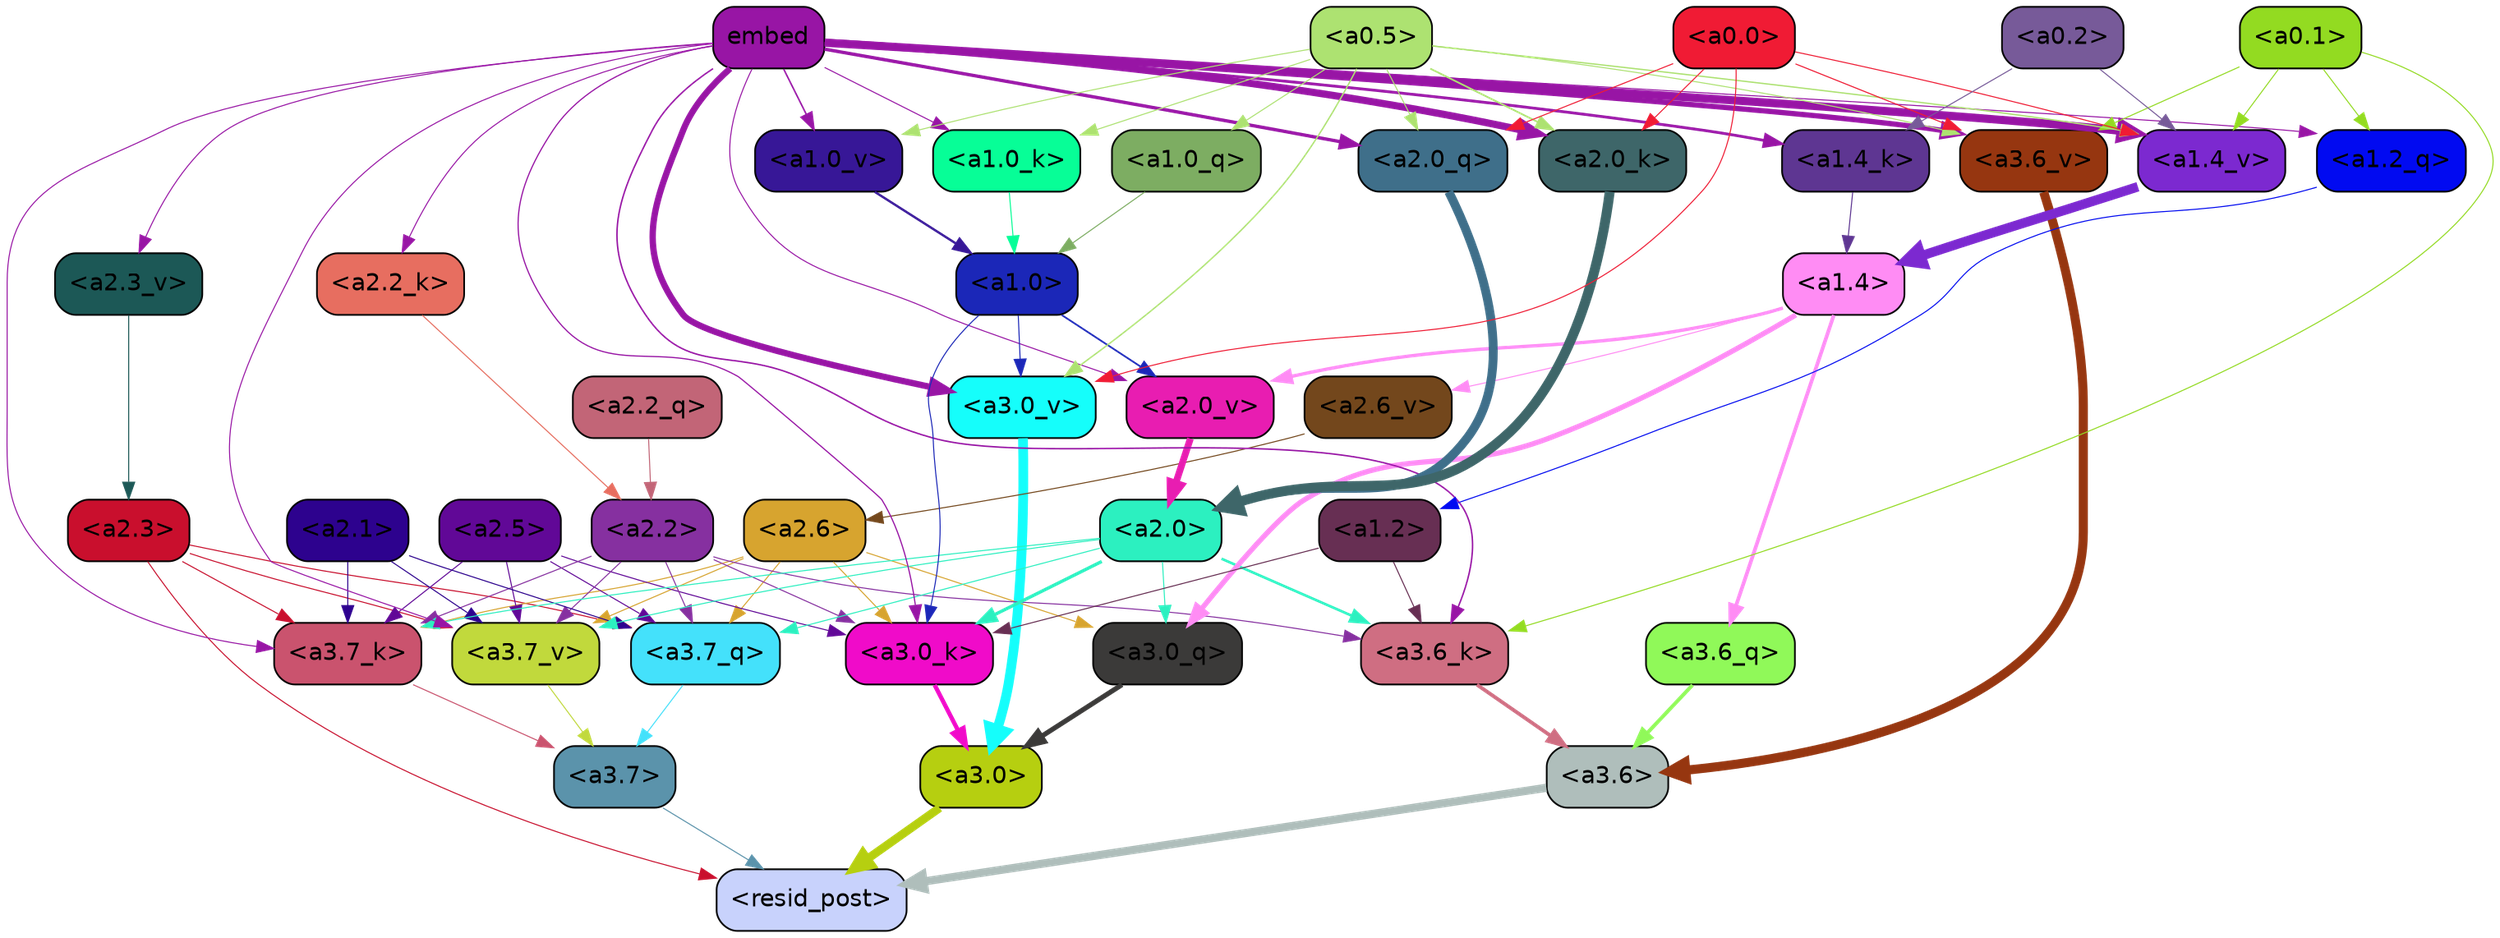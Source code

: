 strict digraph "" {
	graph [bgcolor=transparent,
		layout=dot,
		overlap=false,
		splines=true
	];
	"<a3.7>"	[color=black,
		fillcolor="#5b93ab",
		fontname=Helvetica,
		shape=box,
		style="filled, rounded"];
	"<resid_post>"	[color=black,
		fillcolor="#c8d2fc",
		fontname=Helvetica,
		shape=box,
		style="filled, rounded"];
	"<a3.7>" -> "<resid_post>"	[color="#5b93ab",
		penwidth=0.6];
	"<a3.6>"	[color=black,
		fillcolor="#afbebb",
		fontname=Helvetica,
		shape=box,
		style="filled, rounded"];
	"<a3.6>" -> "<resid_post>"	[color="#afbebb",
		penwidth=4.7534414529800415];
	"<a3.0>"	[color=black,
		fillcolor="#b6cf10",
		fontname=Helvetica,
		shape=box,
		style="filled, rounded"];
	"<a3.0>" -> "<resid_post>"	[color="#b6cf10",
		penwidth=4.898576855659485];
	"<a2.3>"	[color=black,
		fillcolor="#c90f2d",
		fontname=Helvetica,
		shape=box,
		style="filled, rounded"];
	"<a2.3>" -> "<resid_post>"	[color="#c90f2d",
		penwidth=0.6];
	"<a3.7_q>"	[color=black,
		fillcolor="#44e1fb",
		fontname=Helvetica,
		shape=box,
		style="filled, rounded"];
	"<a2.3>" -> "<a3.7_q>"	[color="#c90f2d",
		penwidth=0.6];
	"<a3.7_k>"	[color=black,
		fillcolor="#ca536e",
		fontname=Helvetica,
		shape=box,
		style="filled, rounded"];
	"<a2.3>" -> "<a3.7_k>"	[color="#c90f2d",
		penwidth=0.6];
	"<a3.7_v>"	[color=black,
		fillcolor="#c1d93c",
		fontname=Helvetica,
		shape=box,
		style="filled, rounded"];
	"<a2.3>" -> "<a3.7_v>"	[color="#c90f2d",
		penwidth=0.6];
	"<a3.7_q>" -> "<a3.7>"	[color="#44e1fb",
		penwidth=0.6];
	"<a3.6_q>"	[color=black,
		fillcolor="#90f959",
		fontname=Helvetica,
		shape=box,
		style="filled, rounded"];
	"<a3.6_q>" -> "<a3.6>"	[color="#90f959",
		penwidth=2.160832464694977];
	"<a3.0_q>"	[color=black,
		fillcolor="#3b3a39",
		fontname=Helvetica,
		shape=box,
		style="filled, rounded"];
	"<a3.0_q>" -> "<a3.0>"	[color="#3b3a39",
		penwidth=2.870753765106201];
	"<a3.7_k>" -> "<a3.7>"	[color="#ca536e",
		penwidth=0.6];
	"<a3.6_k>"	[color=black,
		fillcolor="#cf6e82",
		fontname=Helvetica,
		shape=box,
		style="filled, rounded"];
	"<a3.6_k>" -> "<a3.6>"	[color="#cf6e82",
		penwidth=2.13908451795578];
	"<a3.0_k>"	[color=black,
		fillcolor="#f00bc9",
		fontname=Helvetica,
		shape=box,
		style="filled, rounded"];
	"<a3.0_k>" -> "<a3.0>"	[color="#f00bc9",
		penwidth=2.520303964614868];
	"<a3.7_v>" -> "<a3.7>"	[color="#c1d93c",
		penwidth=0.6];
	"<a3.6_v>"	[color=black,
		fillcolor="#963610",
		fontname=Helvetica,
		shape=box,
		style="filled, rounded"];
	"<a3.6_v>" -> "<a3.6>"	[color="#963610",
		penwidth=5.297133803367615];
	"<a3.0_v>"	[color=black,
		fillcolor="#15fefb",
		fontname=Helvetica,
		shape=box,
		style="filled, rounded"];
	"<a3.0_v>" -> "<a3.0>"	[color="#15fefb",
		penwidth=5.680712580680847];
	"<a2.6>"	[color=black,
		fillcolor="#d7a42f",
		fontname=Helvetica,
		shape=box,
		style="filled, rounded"];
	"<a2.6>" -> "<a3.7_q>"	[color="#d7a42f",
		penwidth=0.6];
	"<a2.6>" -> "<a3.0_q>"	[color="#d7a42f",
		penwidth=0.6];
	"<a2.6>" -> "<a3.7_k>"	[color="#d7a42f",
		penwidth=0.6];
	"<a2.6>" -> "<a3.0_k>"	[color="#d7a42f",
		penwidth=0.6];
	"<a2.6>" -> "<a3.7_v>"	[color="#d7a42f",
		penwidth=0.6];
	"<a2.5>"	[color=black,
		fillcolor="#610897",
		fontname=Helvetica,
		shape=box,
		style="filled, rounded"];
	"<a2.5>" -> "<a3.7_q>"	[color="#610897",
		penwidth=0.6];
	"<a2.5>" -> "<a3.7_k>"	[color="#610897",
		penwidth=0.6];
	"<a2.5>" -> "<a3.0_k>"	[color="#610897",
		penwidth=0.6];
	"<a2.5>" -> "<a3.7_v>"	[color="#610897",
		penwidth=0.6];
	"<a2.2>"	[color=black,
		fillcolor="#8630a0",
		fontname=Helvetica,
		shape=box,
		style="filled, rounded"];
	"<a2.2>" -> "<a3.7_q>"	[color="#8630a0",
		penwidth=0.6];
	"<a2.2>" -> "<a3.7_k>"	[color="#8630a0",
		penwidth=0.6];
	"<a2.2>" -> "<a3.6_k>"	[color="#8630a0",
		penwidth=0.6];
	"<a2.2>" -> "<a3.0_k>"	[color="#8630a0",
		penwidth=0.6];
	"<a2.2>" -> "<a3.7_v>"	[color="#8630a0",
		penwidth=0.6];
	"<a2.1>"	[color=black,
		fillcolor="#2d028e",
		fontname=Helvetica,
		shape=box,
		style="filled, rounded"];
	"<a2.1>" -> "<a3.7_q>"	[color="#2d028e",
		penwidth=0.6];
	"<a2.1>" -> "<a3.7_k>"	[color="#2d028e",
		penwidth=0.6];
	"<a2.1>" -> "<a3.7_v>"	[color="#2d028e",
		penwidth=0.6];
	"<a2.0>"	[color=black,
		fillcolor="#2cf0c0",
		fontname=Helvetica,
		shape=box,
		style="filled, rounded"];
	"<a2.0>" -> "<a3.7_q>"	[color="#2cf0c0",
		penwidth=0.6];
	"<a2.0>" -> "<a3.0_q>"	[color="#2cf0c0",
		penwidth=0.6];
	"<a2.0>" -> "<a3.7_k>"	[color="#2cf0c0",
		penwidth=0.6];
	"<a2.0>" -> "<a3.6_k>"	[color="#2cf0c0",
		penwidth=1.4784413101151586];
	"<a2.0>" -> "<a3.0_k>"	[color="#2cf0c0",
		penwidth=1.8858084231615067];
	"<a2.0>" -> "<a3.7_v>"	[color="#2cf0c0",
		penwidth=0.6];
	"<a1.4>"	[color=black,
		fillcolor="#ff8cf4",
		fontname=Helvetica,
		shape=box,
		style="filled, rounded"];
	"<a1.4>" -> "<a3.6_q>"	[color="#ff8cf4",
		penwidth=2.149975523352623];
	"<a1.4>" -> "<a3.0_q>"	[color="#ff8cf4",
		penwidth=3.0018038749694824];
	"<a2.6_v>"	[color=black,
		fillcolor="#73471c",
		fontname=Helvetica,
		shape=box,
		style="filled, rounded"];
	"<a1.4>" -> "<a2.6_v>"	[color="#ff8cf4",
		penwidth=0.6];
	"<a2.0_v>"	[color=black,
		fillcolor="#e81db1",
		fontname=Helvetica,
		shape=box,
		style="filled, rounded"];
	"<a1.4>" -> "<a2.0_v>"	[color="#ff8cf4",
		penwidth=1.925402581691742];
	embed	[color=black,
		fillcolor="#9815a5",
		fontname=Helvetica,
		shape=box,
		style="filled, rounded"];
	embed -> "<a3.7_k>"	[color="#9815a5",
		penwidth=0.6];
	embed -> "<a3.6_k>"	[color="#9815a5",
		penwidth=0.8552796393632889];
	embed -> "<a3.0_k>"	[color="#9815a5",
		penwidth=0.691851794719696];
	embed -> "<a3.7_v>"	[color="#9815a5",
		penwidth=0.6];
	embed -> "<a3.6_v>"	[color="#9815a5",
		penwidth=3.067279100418091];
	embed -> "<a3.0_v>"	[color="#9815a5",
		penwidth=3.6927278637886047];
	"<a2.0_q>"	[color=black,
		fillcolor="#3f6f8a",
		fontname=Helvetica,
		shape=box,
		style="filled, rounded"];
	embed -> "<a2.0_q>"	[color="#9815a5",
		penwidth=1.944248914718628];
	"<a2.2_k>"	[color=black,
		fillcolor="#e76e60",
		fontname=Helvetica,
		shape=box,
		style="filled, rounded"];
	embed -> "<a2.2_k>"	[color="#9815a5",
		penwidth=0.6];
	"<a2.0_k>"	[color=black,
		fillcolor="#3e6669",
		fontname=Helvetica,
		shape=box,
		style="filled, rounded"];
	embed -> "<a2.0_k>"	[color="#9815a5",
		penwidth=4.198909968137741];
	"<a2.3_v>"	[color=black,
		fillcolor="#1c5856",
		fontname=Helvetica,
		shape=box,
		style="filled, rounded"];
	embed -> "<a2.3_v>"	[color="#9815a5",
		penwidth=0.6];
	embed -> "<a2.0_v>"	[color="#9815a5",
		penwidth=0.6];
	"<a1.2_q>"	[color=black,
		fillcolor="#010af1",
		fontname=Helvetica,
		shape=box,
		style="filled, rounded"];
	embed -> "<a1.2_q>"	[color="#9815a5",
		penwidth=0.6];
	"<a1.4_k>"	[color=black,
		fillcolor="#5e3692",
		fontname=Helvetica,
		shape=box,
		style="filled, rounded"];
	embed -> "<a1.4_k>"	[color="#9815a5",
		penwidth=1.6299549341201782];
	"<a1.0_k>"	[color=black,
		fillcolor="#07fe97",
		fontname=Helvetica,
		shape=box,
		style="filled, rounded"];
	embed -> "<a1.0_k>"	[color="#9815a5",
		penwidth=0.6];
	"<a1.4_v>"	[color=black,
		fillcolor="#7c29d0",
		fontname=Helvetica,
		shape=box,
		style="filled, rounded"];
	embed -> "<a1.4_v>"	[color="#9815a5",
		penwidth=4.780120432376862];
	"<a1.0_v>"	[color=black,
		fillcolor="#371797",
		fontname=Helvetica,
		shape=box,
		style="filled, rounded"];
	embed -> "<a1.0_v>"	[color="#9815a5",
		penwidth=0.8886437299661338];
	"<a1.2>"	[color=black,
		fillcolor="#672f53",
		fontname=Helvetica,
		shape=box,
		style="filled, rounded"];
	"<a1.2>" -> "<a3.6_k>"	[color="#672f53",
		penwidth=0.6];
	"<a1.2>" -> "<a3.0_k>"	[color="#672f53",
		penwidth=0.6];
	"<a0.1>"	[color=black,
		fillcolor="#93db21",
		fontname=Helvetica,
		shape=box,
		style="filled, rounded"];
	"<a0.1>" -> "<a3.6_k>"	[color="#93db21",
		penwidth=0.6];
	"<a0.1>" -> "<a3.6_v>"	[color="#93db21",
		penwidth=0.6];
	"<a0.1>" -> "<a1.2_q>"	[color="#93db21",
		penwidth=0.6];
	"<a0.1>" -> "<a1.4_v>"	[color="#93db21",
		penwidth=0.6];
	"<a1.0>"	[color=black,
		fillcolor="#1b27b8",
		fontname=Helvetica,
		shape=box,
		style="filled, rounded"];
	"<a1.0>" -> "<a3.0_k>"	[color="#1b27b8",
		penwidth=0.6];
	"<a1.0>" -> "<a3.0_v>"	[color="#1b27b8",
		penwidth=0.6];
	"<a1.0>" -> "<a2.0_v>"	[color="#1b27b8",
		penwidth=0.9920598268508911];
	"<a0.5>"	[color=black,
		fillcolor="#ade271",
		fontname=Helvetica,
		shape=box,
		style="filled, rounded"];
	"<a0.5>" -> "<a3.6_v>"	[color="#ade271",
		penwidth=0.6];
	"<a0.5>" -> "<a3.0_v>"	[color="#ade271",
		penwidth=0.8028683364391327];
	"<a0.5>" -> "<a2.0_q>"	[color="#ade271",
		penwidth=0.6];
	"<a0.5>" -> "<a2.0_k>"	[color="#ade271",
		penwidth=0.9883035719394684];
	"<a1.0_q>"	[color=black,
		fillcolor="#7dad62",
		fontname=Helvetica,
		shape=box,
		style="filled, rounded"];
	"<a0.5>" -> "<a1.0_q>"	[color="#ade271",
		penwidth=0.6];
	"<a0.5>" -> "<a1.0_k>"	[color="#ade271",
		penwidth=0.6];
	"<a0.5>" -> "<a1.4_v>"	[color="#ade271",
		penwidth=0.7686666250228882];
	"<a0.5>" -> "<a1.0_v>"	[color="#ade271",
		penwidth=0.6];
	"<a0.0>"	[color=black,
		fillcolor="#f01b34",
		fontname=Helvetica,
		shape=box,
		style="filled, rounded"];
	"<a0.0>" -> "<a3.6_v>"	[color="#f01b34",
		penwidth=0.6];
	"<a0.0>" -> "<a3.0_v>"	[color="#f01b34",
		penwidth=0.6];
	"<a0.0>" -> "<a2.0_q>"	[color="#f01b34",
		penwidth=0.6];
	"<a0.0>" -> "<a2.0_k>"	[color="#f01b34",
		penwidth=0.6];
	"<a0.0>" -> "<a1.4_v>"	[color="#f01b34",
		penwidth=0.6];
	"<a2.2_q>"	[color=black,
		fillcolor="#c26577",
		fontname=Helvetica,
		shape=box,
		style="filled, rounded"];
	"<a2.2_q>" -> "<a2.2>"	[color="#c26577",
		penwidth=0.6];
	"<a2.0_q>" -> "<a2.0>"	[color="#3f6f8a",
		penwidth=5.1847569942474365];
	"<a2.2_k>" -> "<a2.2>"	[color="#e76e60",
		penwidth=0.6149471998214722];
	"<a2.0_k>" -> "<a2.0>"	[color="#3e6669",
		penwidth=5.773491740226746];
	"<a2.6_v>" -> "<a2.6>"	[color="#73471c",
		penwidth=0.6];
	"<a2.3_v>" -> "<a2.3>"	[color="#1c5856",
		penwidth=0.6];
	"<a2.0_v>" -> "<a2.0>"	[color="#e81db1",
		penwidth=3.9731863737106323];
	"<a1.2_q>" -> "<a1.2>"	[color="#010af1",
		penwidth=0.6];
	"<a1.0_q>" -> "<a1.0>"	[color="#7dad62",
		penwidth=0.6];
	"<a1.4_k>" -> "<a1.4>"	[color="#5e3692",
		penwidth=0.6];
	"<a1.0_k>" -> "<a1.0>"	[color="#07fe97",
		penwidth=0.6];
	"<a1.4_v>" -> "<a1.4>"	[color="#7c29d0",
		penwidth=5.565408229827881];
	"<a1.0_v>" -> "<a1.0>"	[color="#371797",
		penwidth=1.3358666002750397];
	"<a0.2>"	[color=black,
		fillcolor="#775a99",
		fontname=Helvetica,
		shape=box,
		style="filled, rounded"];
	"<a0.2>" -> "<a1.4_k>"	[color="#775a99",
		penwidth=0.6];
	"<a0.2>" -> "<a1.4_v>"	[color="#775a99",
		penwidth=0.6];
}
